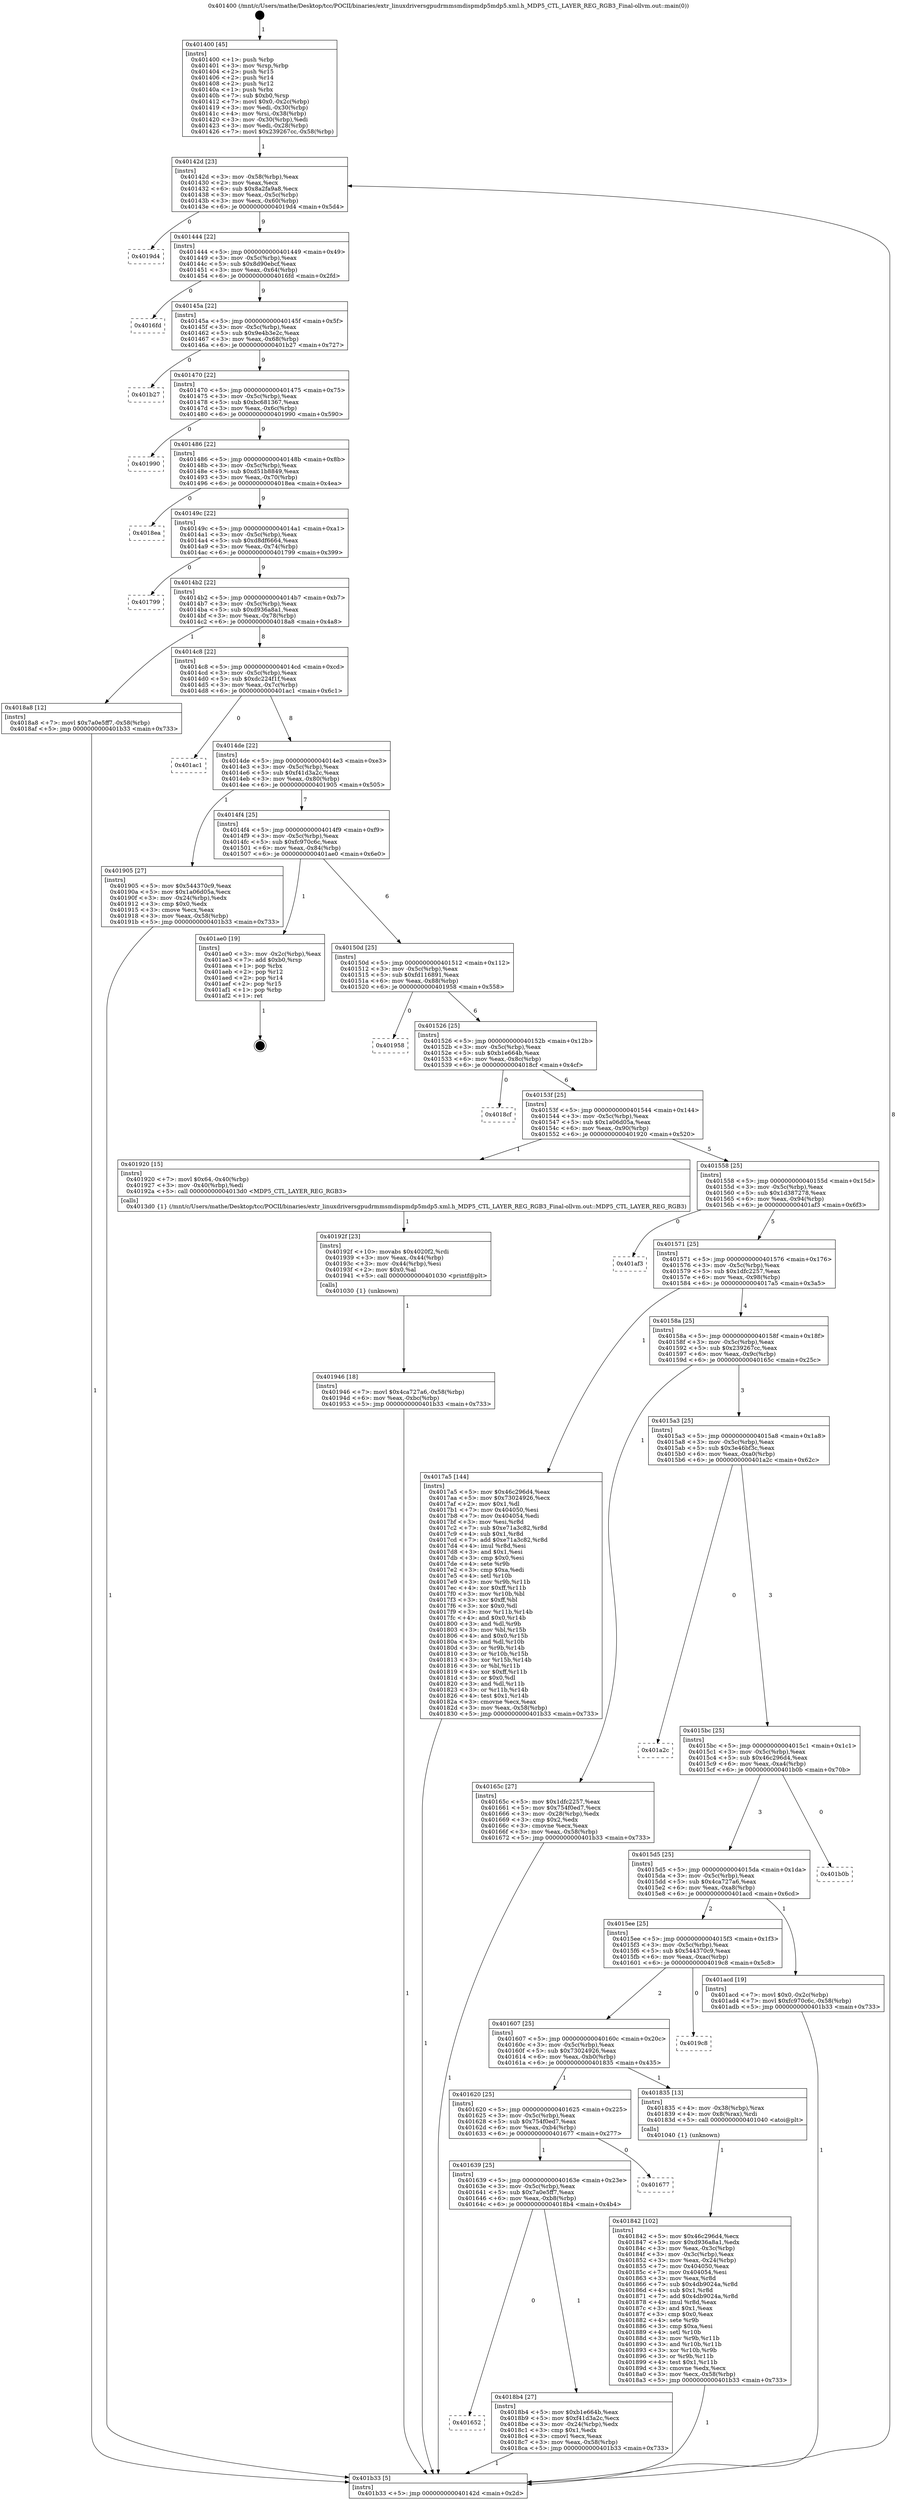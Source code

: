 digraph "0x401400" {
  label = "0x401400 (/mnt/c/Users/mathe/Desktop/tcc/POCII/binaries/extr_linuxdriversgpudrmmsmdispmdp5mdp5.xml.h_MDP5_CTL_LAYER_REG_RGB3_Final-ollvm.out::main(0))"
  labelloc = "t"
  node[shape=record]

  Entry [label="",width=0.3,height=0.3,shape=circle,fillcolor=black,style=filled]
  "0x40142d" [label="{
     0x40142d [23]\l
     | [instrs]\l
     &nbsp;&nbsp;0x40142d \<+3\>: mov -0x58(%rbp),%eax\l
     &nbsp;&nbsp;0x401430 \<+2\>: mov %eax,%ecx\l
     &nbsp;&nbsp;0x401432 \<+6\>: sub $0x8a2fa9a8,%ecx\l
     &nbsp;&nbsp;0x401438 \<+3\>: mov %eax,-0x5c(%rbp)\l
     &nbsp;&nbsp;0x40143b \<+3\>: mov %ecx,-0x60(%rbp)\l
     &nbsp;&nbsp;0x40143e \<+6\>: je 00000000004019d4 \<main+0x5d4\>\l
  }"]
  "0x4019d4" [label="{
     0x4019d4\l
  }", style=dashed]
  "0x401444" [label="{
     0x401444 [22]\l
     | [instrs]\l
     &nbsp;&nbsp;0x401444 \<+5\>: jmp 0000000000401449 \<main+0x49\>\l
     &nbsp;&nbsp;0x401449 \<+3\>: mov -0x5c(%rbp),%eax\l
     &nbsp;&nbsp;0x40144c \<+5\>: sub $0x8d90ebcf,%eax\l
     &nbsp;&nbsp;0x401451 \<+3\>: mov %eax,-0x64(%rbp)\l
     &nbsp;&nbsp;0x401454 \<+6\>: je 00000000004016fd \<main+0x2fd\>\l
  }"]
  Exit [label="",width=0.3,height=0.3,shape=circle,fillcolor=black,style=filled,peripheries=2]
  "0x4016fd" [label="{
     0x4016fd\l
  }", style=dashed]
  "0x40145a" [label="{
     0x40145a [22]\l
     | [instrs]\l
     &nbsp;&nbsp;0x40145a \<+5\>: jmp 000000000040145f \<main+0x5f\>\l
     &nbsp;&nbsp;0x40145f \<+3\>: mov -0x5c(%rbp),%eax\l
     &nbsp;&nbsp;0x401462 \<+5\>: sub $0x9e4b3e2c,%eax\l
     &nbsp;&nbsp;0x401467 \<+3\>: mov %eax,-0x68(%rbp)\l
     &nbsp;&nbsp;0x40146a \<+6\>: je 0000000000401b27 \<main+0x727\>\l
  }"]
  "0x401946" [label="{
     0x401946 [18]\l
     | [instrs]\l
     &nbsp;&nbsp;0x401946 \<+7\>: movl $0x4ca727a6,-0x58(%rbp)\l
     &nbsp;&nbsp;0x40194d \<+6\>: mov %eax,-0xbc(%rbp)\l
     &nbsp;&nbsp;0x401953 \<+5\>: jmp 0000000000401b33 \<main+0x733\>\l
  }"]
  "0x401b27" [label="{
     0x401b27\l
  }", style=dashed]
  "0x401470" [label="{
     0x401470 [22]\l
     | [instrs]\l
     &nbsp;&nbsp;0x401470 \<+5\>: jmp 0000000000401475 \<main+0x75\>\l
     &nbsp;&nbsp;0x401475 \<+3\>: mov -0x5c(%rbp),%eax\l
     &nbsp;&nbsp;0x401478 \<+5\>: sub $0xbc681367,%eax\l
     &nbsp;&nbsp;0x40147d \<+3\>: mov %eax,-0x6c(%rbp)\l
     &nbsp;&nbsp;0x401480 \<+6\>: je 0000000000401990 \<main+0x590\>\l
  }"]
  "0x40192f" [label="{
     0x40192f [23]\l
     | [instrs]\l
     &nbsp;&nbsp;0x40192f \<+10\>: movabs $0x4020f2,%rdi\l
     &nbsp;&nbsp;0x401939 \<+3\>: mov %eax,-0x44(%rbp)\l
     &nbsp;&nbsp;0x40193c \<+3\>: mov -0x44(%rbp),%esi\l
     &nbsp;&nbsp;0x40193f \<+2\>: mov $0x0,%al\l
     &nbsp;&nbsp;0x401941 \<+5\>: call 0000000000401030 \<printf@plt\>\l
     | [calls]\l
     &nbsp;&nbsp;0x401030 \{1\} (unknown)\l
  }"]
  "0x401990" [label="{
     0x401990\l
  }", style=dashed]
  "0x401486" [label="{
     0x401486 [22]\l
     | [instrs]\l
     &nbsp;&nbsp;0x401486 \<+5\>: jmp 000000000040148b \<main+0x8b\>\l
     &nbsp;&nbsp;0x40148b \<+3\>: mov -0x5c(%rbp),%eax\l
     &nbsp;&nbsp;0x40148e \<+5\>: sub $0xd51b8849,%eax\l
     &nbsp;&nbsp;0x401493 \<+3\>: mov %eax,-0x70(%rbp)\l
     &nbsp;&nbsp;0x401496 \<+6\>: je 00000000004018ea \<main+0x4ea\>\l
  }"]
  "0x401652" [label="{
     0x401652\l
  }", style=dashed]
  "0x4018ea" [label="{
     0x4018ea\l
  }", style=dashed]
  "0x40149c" [label="{
     0x40149c [22]\l
     | [instrs]\l
     &nbsp;&nbsp;0x40149c \<+5\>: jmp 00000000004014a1 \<main+0xa1\>\l
     &nbsp;&nbsp;0x4014a1 \<+3\>: mov -0x5c(%rbp),%eax\l
     &nbsp;&nbsp;0x4014a4 \<+5\>: sub $0xd8df6664,%eax\l
     &nbsp;&nbsp;0x4014a9 \<+3\>: mov %eax,-0x74(%rbp)\l
     &nbsp;&nbsp;0x4014ac \<+6\>: je 0000000000401799 \<main+0x399\>\l
  }"]
  "0x4018b4" [label="{
     0x4018b4 [27]\l
     | [instrs]\l
     &nbsp;&nbsp;0x4018b4 \<+5\>: mov $0xb1e664b,%eax\l
     &nbsp;&nbsp;0x4018b9 \<+5\>: mov $0xf41d3a2c,%ecx\l
     &nbsp;&nbsp;0x4018be \<+3\>: mov -0x24(%rbp),%edx\l
     &nbsp;&nbsp;0x4018c1 \<+3\>: cmp $0x1,%edx\l
     &nbsp;&nbsp;0x4018c4 \<+3\>: cmovl %ecx,%eax\l
     &nbsp;&nbsp;0x4018c7 \<+3\>: mov %eax,-0x58(%rbp)\l
     &nbsp;&nbsp;0x4018ca \<+5\>: jmp 0000000000401b33 \<main+0x733\>\l
  }"]
  "0x401799" [label="{
     0x401799\l
  }", style=dashed]
  "0x4014b2" [label="{
     0x4014b2 [22]\l
     | [instrs]\l
     &nbsp;&nbsp;0x4014b2 \<+5\>: jmp 00000000004014b7 \<main+0xb7\>\l
     &nbsp;&nbsp;0x4014b7 \<+3\>: mov -0x5c(%rbp),%eax\l
     &nbsp;&nbsp;0x4014ba \<+5\>: sub $0xd936a8a1,%eax\l
     &nbsp;&nbsp;0x4014bf \<+3\>: mov %eax,-0x78(%rbp)\l
     &nbsp;&nbsp;0x4014c2 \<+6\>: je 00000000004018a8 \<main+0x4a8\>\l
  }"]
  "0x401639" [label="{
     0x401639 [25]\l
     | [instrs]\l
     &nbsp;&nbsp;0x401639 \<+5\>: jmp 000000000040163e \<main+0x23e\>\l
     &nbsp;&nbsp;0x40163e \<+3\>: mov -0x5c(%rbp),%eax\l
     &nbsp;&nbsp;0x401641 \<+5\>: sub $0x7a0e5ff7,%eax\l
     &nbsp;&nbsp;0x401646 \<+6\>: mov %eax,-0xb8(%rbp)\l
     &nbsp;&nbsp;0x40164c \<+6\>: je 00000000004018b4 \<main+0x4b4\>\l
  }"]
  "0x4018a8" [label="{
     0x4018a8 [12]\l
     | [instrs]\l
     &nbsp;&nbsp;0x4018a8 \<+7\>: movl $0x7a0e5ff7,-0x58(%rbp)\l
     &nbsp;&nbsp;0x4018af \<+5\>: jmp 0000000000401b33 \<main+0x733\>\l
  }"]
  "0x4014c8" [label="{
     0x4014c8 [22]\l
     | [instrs]\l
     &nbsp;&nbsp;0x4014c8 \<+5\>: jmp 00000000004014cd \<main+0xcd\>\l
     &nbsp;&nbsp;0x4014cd \<+3\>: mov -0x5c(%rbp),%eax\l
     &nbsp;&nbsp;0x4014d0 \<+5\>: sub $0xdc224f1f,%eax\l
     &nbsp;&nbsp;0x4014d5 \<+3\>: mov %eax,-0x7c(%rbp)\l
     &nbsp;&nbsp;0x4014d8 \<+6\>: je 0000000000401ac1 \<main+0x6c1\>\l
  }"]
  "0x401677" [label="{
     0x401677\l
  }", style=dashed]
  "0x401ac1" [label="{
     0x401ac1\l
  }", style=dashed]
  "0x4014de" [label="{
     0x4014de [22]\l
     | [instrs]\l
     &nbsp;&nbsp;0x4014de \<+5\>: jmp 00000000004014e3 \<main+0xe3\>\l
     &nbsp;&nbsp;0x4014e3 \<+3\>: mov -0x5c(%rbp),%eax\l
     &nbsp;&nbsp;0x4014e6 \<+5\>: sub $0xf41d3a2c,%eax\l
     &nbsp;&nbsp;0x4014eb \<+3\>: mov %eax,-0x80(%rbp)\l
     &nbsp;&nbsp;0x4014ee \<+6\>: je 0000000000401905 \<main+0x505\>\l
  }"]
  "0x401842" [label="{
     0x401842 [102]\l
     | [instrs]\l
     &nbsp;&nbsp;0x401842 \<+5\>: mov $0x46c296d4,%ecx\l
     &nbsp;&nbsp;0x401847 \<+5\>: mov $0xd936a8a1,%edx\l
     &nbsp;&nbsp;0x40184c \<+3\>: mov %eax,-0x3c(%rbp)\l
     &nbsp;&nbsp;0x40184f \<+3\>: mov -0x3c(%rbp),%eax\l
     &nbsp;&nbsp;0x401852 \<+3\>: mov %eax,-0x24(%rbp)\l
     &nbsp;&nbsp;0x401855 \<+7\>: mov 0x404050,%eax\l
     &nbsp;&nbsp;0x40185c \<+7\>: mov 0x404054,%esi\l
     &nbsp;&nbsp;0x401863 \<+3\>: mov %eax,%r8d\l
     &nbsp;&nbsp;0x401866 \<+7\>: sub $0x4db9024a,%r8d\l
     &nbsp;&nbsp;0x40186d \<+4\>: sub $0x1,%r8d\l
     &nbsp;&nbsp;0x401871 \<+7\>: add $0x4db9024a,%r8d\l
     &nbsp;&nbsp;0x401878 \<+4\>: imul %r8d,%eax\l
     &nbsp;&nbsp;0x40187c \<+3\>: and $0x1,%eax\l
     &nbsp;&nbsp;0x40187f \<+3\>: cmp $0x0,%eax\l
     &nbsp;&nbsp;0x401882 \<+4\>: sete %r9b\l
     &nbsp;&nbsp;0x401886 \<+3\>: cmp $0xa,%esi\l
     &nbsp;&nbsp;0x401889 \<+4\>: setl %r10b\l
     &nbsp;&nbsp;0x40188d \<+3\>: mov %r9b,%r11b\l
     &nbsp;&nbsp;0x401890 \<+3\>: and %r10b,%r11b\l
     &nbsp;&nbsp;0x401893 \<+3\>: xor %r10b,%r9b\l
     &nbsp;&nbsp;0x401896 \<+3\>: or %r9b,%r11b\l
     &nbsp;&nbsp;0x401899 \<+4\>: test $0x1,%r11b\l
     &nbsp;&nbsp;0x40189d \<+3\>: cmovne %edx,%ecx\l
     &nbsp;&nbsp;0x4018a0 \<+3\>: mov %ecx,-0x58(%rbp)\l
     &nbsp;&nbsp;0x4018a3 \<+5\>: jmp 0000000000401b33 \<main+0x733\>\l
  }"]
  "0x401905" [label="{
     0x401905 [27]\l
     | [instrs]\l
     &nbsp;&nbsp;0x401905 \<+5\>: mov $0x544370c9,%eax\l
     &nbsp;&nbsp;0x40190a \<+5\>: mov $0x1a06d05a,%ecx\l
     &nbsp;&nbsp;0x40190f \<+3\>: mov -0x24(%rbp),%edx\l
     &nbsp;&nbsp;0x401912 \<+3\>: cmp $0x0,%edx\l
     &nbsp;&nbsp;0x401915 \<+3\>: cmove %ecx,%eax\l
     &nbsp;&nbsp;0x401918 \<+3\>: mov %eax,-0x58(%rbp)\l
     &nbsp;&nbsp;0x40191b \<+5\>: jmp 0000000000401b33 \<main+0x733\>\l
  }"]
  "0x4014f4" [label="{
     0x4014f4 [25]\l
     | [instrs]\l
     &nbsp;&nbsp;0x4014f4 \<+5\>: jmp 00000000004014f9 \<main+0xf9\>\l
     &nbsp;&nbsp;0x4014f9 \<+3\>: mov -0x5c(%rbp),%eax\l
     &nbsp;&nbsp;0x4014fc \<+5\>: sub $0xfc970c6c,%eax\l
     &nbsp;&nbsp;0x401501 \<+6\>: mov %eax,-0x84(%rbp)\l
     &nbsp;&nbsp;0x401507 \<+6\>: je 0000000000401ae0 \<main+0x6e0\>\l
  }"]
  "0x401620" [label="{
     0x401620 [25]\l
     | [instrs]\l
     &nbsp;&nbsp;0x401620 \<+5\>: jmp 0000000000401625 \<main+0x225\>\l
     &nbsp;&nbsp;0x401625 \<+3\>: mov -0x5c(%rbp),%eax\l
     &nbsp;&nbsp;0x401628 \<+5\>: sub $0x754f0ed7,%eax\l
     &nbsp;&nbsp;0x40162d \<+6\>: mov %eax,-0xb4(%rbp)\l
     &nbsp;&nbsp;0x401633 \<+6\>: je 0000000000401677 \<main+0x277\>\l
  }"]
  "0x401ae0" [label="{
     0x401ae0 [19]\l
     | [instrs]\l
     &nbsp;&nbsp;0x401ae0 \<+3\>: mov -0x2c(%rbp),%eax\l
     &nbsp;&nbsp;0x401ae3 \<+7\>: add $0xb0,%rsp\l
     &nbsp;&nbsp;0x401aea \<+1\>: pop %rbx\l
     &nbsp;&nbsp;0x401aeb \<+2\>: pop %r12\l
     &nbsp;&nbsp;0x401aed \<+2\>: pop %r14\l
     &nbsp;&nbsp;0x401aef \<+2\>: pop %r15\l
     &nbsp;&nbsp;0x401af1 \<+1\>: pop %rbp\l
     &nbsp;&nbsp;0x401af2 \<+1\>: ret\l
  }"]
  "0x40150d" [label="{
     0x40150d [25]\l
     | [instrs]\l
     &nbsp;&nbsp;0x40150d \<+5\>: jmp 0000000000401512 \<main+0x112\>\l
     &nbsp;&nbsp;0x401512 \<+3\>: mov -0x5c(%rbp),%eax\l
     &nbsp;&nbsp;0x401515 \<+5\>: sub $0xfd116891,%eax\l
     &nbsp;&nbsp;0x40151a \<+6\>: mov %eax,-0x88(%rbp)\l
     &nbsp;&nbsp;0x401520 \<+6\>: je 0000000000401958 \<main+0x558\>\l
  }"]
  "0x401835" [label="{
     0x401835 [13]\l
     | [instrs]\l
     &nbsp;&nbsp;0x401835 \<+4\>: mov -0x38(%rbp),%rax\l
     &nbsp;&nbsp;0x401839 \<+4\>: mov 0x8(%rax),%rdi\l
     &nbsp;&nbsp;0x40183d \<+5\>: call 0000000000401040 \<atoi@plt\>\l
     | [calls]\l
     &nbsp;&nbsp;0x401040 \{1\} (unknown)\l
  }"]
  "0x401958" [label="{
     0x401958\l
  }", style=dashed]
  "0x401526" [label="{
     0x401526 [25]\l
     | [instrs]\l
     &nbsp;&nbsp;0x401526 \<+5\>: jmp 000000000040152b \<main+0x12b\>\l
     &nbsp;&nbsp;0x40152b \<+3\>: mov -0x5c(%rbp),%eax\l
     &nbsp;&nbsp;0x40152e \<+5\>: sub $0xb1e664b,%eax\l
     &nbsp;&nbsp;0x401533 \<+6\>: mov %eax,-0x8c(%rbp)\l
     &nbsp;&nbsp;0x401539 \<+6\>: je 00000000004018cf \<main+0x4cf\>\l
  }"]
  "0x401607" [label="{
     0x401607 [25]\l
     | [instrs]\l
     &nbsp;&nbsp;0x401607 \<+5\>: jmp 000000000040160c \<main+0x20c\>\l
     &nbsp;&nbsp;0x40160c \<+3\>: mov -0x5c(%rbp),%eax\l
     &nbsp;&nbsp;0x40160f \<+5\>: sub $0x73024926,%eax\l
     &nbsp;&nbsp;0x401614 \<+6\>: mov %eax,-0xb0(%rbp)\l
     &nbsp;&nbsp;0x40161a \<+6\>: je 0000000000401835 \<main+0x435\>\l
  }"]
  "0x4018cf" [label="{
     0x4018cf\l
  }", style=dashed]
  "0x40153f" [label="{
     0x40153f [25]\l
     | [instrs]\l
     &nbsp;&nbsp;0x40153f \<+5\>: jmp 0000000000401544 \<main+0x144\>\l
     &nbsp;&nbsp;0x401544 \<+3\>: mov -0x5c(%rbp),%eax\l
     &nbsp;&nbsp;0x401547 \<+5\>: sub $0x1a06d05a,%eax\l
     &nbsp;&nbsp;0x40154c \<+6\>: mov %eax,-0x90(%rbp)\l
     &nbsp;&nbsp;0x401552 \<+6\>: je 0000000000401920 \<main+0x520\>\l
  }"]
  "0x4019c8" [label="{
     0x4019c8\l
  }", style=dashed]
  "0x401920" [label="{
     0x401920 [15]\l
     | [instrs]\l
     &nbsp;&nbsp;0x401920 \<+7\>: movl $0x64,-0x40(%rbp)\l
     &nbsp;&nbsp;0x401927 \<+3\>: mov -0x40(%rbp),%edi\l
     &nbsp;&nbsp;0x40192a \<+5\>: call 00000000004013d0 \<MDP5_CTL_LAYER_REG_RGB3\>\l
     | [calls]\l
     &nbsp;&nbsp;0x4013d0 \{1\} (/mnt/c/Users/mathe/Desktop/tcc/POCII/binaries/extr_linuxdriversgpudrmmsmdispmdp5mdp5.xml.h_MDP5_CTL_LAYER_REG_RGB3_Final-ollvm.out::MDP5_CTL_LAYER_REG_RGB3)\l
  }"]
  "0x401558" [label="{
     0x401558 [25]\l
     | [instrs]\l
     &nbsp;&nbsp;0x401558 \<+5\>: jmp 000000000040155d \<main+0x15d\>\l
     &nbsp;&nbsp;0x40155d \<+3\>: mov -0x5c(%rbp),%eax\l
     &nbsp;&nbsp;0x401560 \<+5\>: sub $0x1d387278,%eax\l
     &nbsp;&nbsp;0x401565 \<+6\>: mov %eax,-0x94(%rbp)\l
     &nbsp;&nbsp;0x40156b \<+6\>: je 0000000000401af3 \<main+0x6f3\>\l
  }"]
  "0x4015ee" [label="{
     0x4015ee [25]\l
     | [instrs]\l
     &nbsp;&nbsp;0x4015ee \<+5\>: jmp 00000000004015f3 \<main+0x1f3\>\l
     &nbsp;&nbsp;0x4015f3 \<+3\>: mov -0x5c(%rbp),%eax\l
     &nbsp;&nbsp;0x4015f6 \<+5\>: sub $0x544370c9,%eax\l
     &nbsp;&nbsp;0x4015fb \<+6\>: mov %eax,-0xac(%rbp)\l
     &nbsp;&nbsp;0x401601 \<+6\>: je 00000000004019c8 \<main+0x5c8\>\l
  }"]
  "0x401af3" [label="{
     0x401af3\l
  }", style=dashed]
  "0x401571" [label="{
     0x401571 [25]\l
     | [instrs]\l
     &nbsp;&nbsp;0x401571 \<+5\>: jmp 0000000000401576 \<main+0x176\>\l
     &nbsp;&nbsp;0x401576 \<+3\>: mov -0x5c(%rbp),%eax\l
     &nbsp;&nbsp;0x401579 \<+5\>: sub $0x1dfc2257,%eax\l
     &nbsp;&nbsp;0x40157e \<+6\>: mov %eax,-0x98(%rbp)\l
     &nbsp;&nbsp;0x401584 \<+6\>: je 00000000004017a5 \<main+0x3a5\>\l
  }"]
  "0x401acd" [label="{
     0x401acd [19]\l
     | [instrs]\l
     &nbsp;&nbsp;0x401acd \<+7\>: movl $0x0,-0x2c(%rbp)\l
     &nbsp;&nbsp;0x401ad4 \<+7\>: movl $0xfc970c6c,-0x58(%rbp)\l
     &nbsp;&nbsp;0x401adb \<+5\>: jmp 0000000000401b33 \<main+0x733\>\l
  }"]
  "0x4017a5" [label="{
     0x4017a5 [144]\l
     | [instrs]\l
     &nbsp;&nbsp;0x4017a5 \<+5\>: mov $0x46c296d4,%eax\l
     &nbsp;&nbsp;0x4017aa \<+5\>: mov $0x73024926,%ecx\l
     &nbsp;&nbsp;0x4017af \<+2\>: mov $0x1,%dl\l
     &nbsp;&nbsp;0x4017b1 \<+7\>: mov 0x404050,%esi\l
     &nbsp;&nbsp;0x4017b8 \<+7\>: mov 0x404054,%edi\l
     &nbsp;&nbsp;0x4017bf \<+3\>: mov %esi,%r8d\l
     &nbsp;&nbsp;0x4017c2 \<+7\>: sub $0xe71a3c82,%r8d\l
     &nbsp;&nbsp;0x4017c9 \<+4\>: sub $0x1,%r8d\l
     &nbsp;&nbsp;0x4017cd \<+7\>: add $0xe71a3c82,%r8d\l
     &nbsp;&nbsp;0x4017d4 \<+4\>: imul %r8d,%esi\l
     &nbsp;&nbsp;0x4017d8 \<+3\>: and $0x1,%esi\l
     &nbsp;&nbsp;0x4017db \<+3\>: cmp $0x0,%esi\l
     &nbsp;&nbsp;0x4017de \<+4\>: sete %r9b\l
     &nbsp;&nbsp;0x4017e2 \<+3\>: cmp $0xa,%edi\l
     &nbsp;&nbsp;0x4017e5 \<+4\>: setl %r10b\l
     &nbsp;&nbsp;0x4017e9 \<+3\>: mov %r9b,%r11b\l
     &nbsp;&nbsp;0x4017ec \<+4\>: xor $0xff,%r11b\l
     &nbsp;&nbsp;0x4017f0 \<+3\>: mov %r10b,%bl\l
     &nbsp;&nbsp;0x4017f3 \<+3\>: xor $0xff,%bl\l
     &nbsp;&nbsp;0x4017f6 \<+3\>: xor $0x0,%dl\l
     &nbsp;&nbsp;0x4017f9 \<+3\>: mov %r11b,%r14b\l
     &nbsp;&nbsp;0x4017fc \<+4\>: and $0x0,%r14b\l
     &nbsp;&nbsp;0x401800 \<+3\>: and %dl,%r9b\l
     &nbsp;&nbsp;0x401803 \<+3\>: mov %bl,%r15b\l
     &nbsp;&nbsp;0x401806 \<+4\>: and $0x0,%r15b\l
     &nbsp;&nbsp;0x40180a \<+3\>: and %dl,%r10b\l
     &nbsp;&nbsp;0x40180d \<+3\>: or %r9b,%r14b\l
     &nbsp;&nbsp;0x401810 \<+3\>: or %r10b,%r15b\l
     &nbsp;&nbsp;0x401813 \<+3\>: xor %r15b,%r14b\l
     &nbsp;&nbsp;0x401816 \<+3\>: or %bl,%r11b\l
     &nbsp;&nbsp;0x401819 \<+4\>: xor $0xff,%r11b\l
     &nbsp;&nbsp;0x40181d \<+3\>: or $0x0,%dl\l
     &nbsp;&nbsp;0x401820 \<+3\>: and %dl,%r11b\l
     &nbsp;&nbsp;0x401823 \<+3\>: or %r11b,%r14b\l
     &nbsp;&nbsp;0x401826 \<+4\>: test $0x1,%r14b\l
     &nbsp;&nbsp;0x40182a \<+3\>: cmovne %ecx,%eax\l
     &nbsp;&nbsp;0x40182d \<+3\>: mov %eax,-0x58(%rbp)\l
     &nbsp;&nbsp;0x401830 \<+5\>: jmp 0000000000401b33 \<main+0x733\>\l
  }"]
  "0x40158a" [label="{
     0x40158a [25]\l
     | [instrs]\l
     &nbsp;&nbsp;0x40158a \<+5\>: jmp 000000000040158f \<main+0x18f\>\l
     &nbsp;&nbsp;0x40158f \<+3\>: mov -0x5c(%rbp),%eax\l
     &nbsp;&nbsp;0x401592 \<+5\>: sub $0x239267cc,%eax\l
     &nbsp;&nbsp;0x401597 \<+6\>: mov %eax,-0x9c(%rbp)\l
     &nbsp;&nbsp;0x40159d \<+6\>: je 000000000040165c \<main+0x25c\>\l
  }"]
  "0x4015d5" [label="{
     0x4015d5 [25]\l
     | [instrs]\l
     &nbsp;&nbsp;0x4015d5 \<+5\>: jmp 00000000004015da \<main+0x1da\>\l
     &nbsp;&nbsp;0x4015da \<+3\>: mov -0x5c(%rbp),%eax\l
     &nbsp;&nbsp;0x4015dd \<+5\>: sub $0x4ca727a6,%eax\l
     &nbsp;&nbsp;0x4015e2 \<+6\>: mov %eax,-0xa8(%rbp)\l
     &nbsp;&nbsp;0x4015e8 \<+6\>: je 0000000000401acd \<main+0x6cd\>\l
  }"]
  "0x40165c" [label="{
     0x40165c [27]\l
     | [instrs]\l
     &nbsp;&nbsp;0x40165c \<+5\>: mov $0x1dfc2257,%eax\l
     &nbsp;&nbsp;0x401661 \<+5\>: mov $0x754f0ed7,%ecx\l
     &nbsp;&nbsp;0x401666 \<+3\>: mov -0x28(%rbp),%edx\l
     &nbsp;&nbsp;0x401669 \<+3\>: cmp $0x2,%edx\l
     &nbsp;&nbsp;0x40166c \<+3\>: cmovne %ecx,%eax\l
     &nbsp;&nbsp;0x40166f \<+3\>: mov %eax,-0x58(%rbp)\l
     &nbsp;&nbsp;0x401672 \<+5\>: jmp 0000000000401b33 \<main+0x733\>\l
  }"]
  "0x4015a3" [label="{
     0x4015a3 [25]\l
     | [instrs]\l
     &nbsp;&nbsp;0x4015a3 \<+5\>: jmp 00000000004015a8 \<main+0x1a8\>\l
     &nbsp;&nbsp;0x4015a8 \<+3\>: mov -0x5c(%rbp),%eax\l
     &nbsp;&nbsp;0x4015ab \<+5\>: sub $0x3e46bf3c,%eax\l
     &nbsp;&nbsp;0x4015b0 \<+6\>: mov %eax,-0xa0(%rbp)\l
     &nbsp;&nbsp;0x4015b6 \<+6\>: je 0000000000401a2c \<main+0x62c\>\l
  }"]
  "0x401b33" [label="{
     0x401b33 [5]\l
     | [instrs]\l
     &nbsp;&nbsp;0x401b33 \<+5\>: jmp 000000000040142d \<main+0x2d\>\l
  }"]
  "0x401400" [label="{
     0x401400 [45]\l
     | [instrs]\l
     &nbsp;&nbsp;0x401400 \<+1\>: push %rbp\l
     &nbsp;&nbsp;0x401401 \<+3\>: mov %rsp,%rbp\l
     &nbsp;&nbsp;0x401404 \<+2\>: push %r15\l
     &nbsp;&nbsp;0x401406 \<+2\>: push %r14\l
     &nbsp;&nbsp;0x401408 \<+2\>: push %r12\l
     &nbsp;&nbsp;0x40140a \<+1\>: push %rbx\l
     &nbsp;&nbsp;0x40140b \<+7\>: sub $0xb0,%rsp\l
     &nbsp;&nbsp;0x401412 \<+7\>: movl $0x0,-0x2c(%rbp)\l
     &nbsp;&nbsp;0x401419 \<+3\>: mov %edi,-0x30(%rbp)\l
     &nbsp;&nbsp;0x40141c \<+4\>: mov %rsi,-0x38(%rbp)\l
     &nbsp;&nbsp;0x401420 \<+3\>: mov -0x30(%rbp),%edi\l
     &nbsp;&nbsp;0x401423 \<+3\>: mov %edi,-0x28(%rbp)\l
     &nbsp;&nbsp;0x401426 \<+7\>: movl $0x239267cc,-0x58(%rbp)\l
  }"]
  "0x401b0b" [label="{
     0x401b0b\l
  }", style=dashed]
  "0x401a2c" [label="{
     0x401a2c\l
  }", style=dashed]
  "0x4015bc" [label="{
     0x4015bc [25]\l
     | [instrs]\l
     &nbsp;&nbsp;0x4015bc \<+5\>: jmp 00000000004015c1 \<main+0x1c1\>\l
     &nbsp;&nbsp;0x4015c1 \<+3\>: mov -0x5c(%rbp),%eax\l
     &nbsp;&nbsp;0x4015c4 \<+5\>: sub $0x46c296d4,%eax\l
     &nbsp;&nbsp;0x4015c9 \<+6\>: mov %eax,-0xa4(%rbp)\l
     &nbsp;&nbsp;0x4015cf \<+6\>: je 0000000000401b0b \<main+0x70b\>\l
  }"]
  Entry -> "0x401400" [label=" 1"]
  "0x40142d" -> "0x4019d4" [label=" 0"]
  "0x40142d" -> "0x401444" [label=" 9"]
  "0x401ae0" -> Exit [label=" 1"]
  "0x401444" -> "0x4016fd" [label=" 0"]
  "0x401444" -> "0x40145a" [label=" 9"]
  "0x401acd" -> "0x401b33" [label=" 1"]
  "0x40145a" -> "0x401b27" [label=" 0"]
  "0x40145a" -> "0x401470" [label=" 9"]
  "0x401946" -> "0x401b33" [label=" 1"]
  "0x401470" -> "0x401990" [label=" 0"]
  "0x401470" -> "0x401486" [label=" 9"]
  "0x40192f" -> "0x401946" [label=" 1"]
  "0x401486" -> "0x4018ea" [label=" 0"]
  "0x401486" -> "0x40149c" [label=" 9"]
  "0x401920" -> "0x40192f" [label=" 1"]
  "0x40149c" -> "0x401799" [label=" 0"]
  "0x40149c" -> "0x4014b2" [label=" 9"]
  "0x401905" -> "0x401b33" [label=" 1"]
  "0x4014b2" -> "0x4018a8" [label=" 1"]
  "0x4014b2" -> "0x4014c8" [label=" 8"]
  "0x401639" -> "0x401652" [label=" 0"]
  "0x4014c8" -> "0x401ac1" [label=" 0"]
  "0x4014c8" -> "0x4014de" [label=" 8"]
  "0x401639" -> "0x4018b4" [label=" 1"]
  "0x4014de" -> "0x401905" [label=" 1"]
  "0x4014de" -> "0x4014f4" [label=" 7"]
  "0x401620" -> "0x401639" [label=" 1"]
  "0x4014f4" -> "0x401ae0" [label=" 1"]
  "0x4014f4" -> "0x40150d" [label=" 6"]
  "0x401620" -> "0x401677" [label=" 0"]
  "0x40150d" -> "0x401958" [label=" 0"]
  "0x40150d" -> "0x401526" [label=" 6"]
  "0x4018b4" -> "0x401b33" [label=" 1"]
  "0x401526" -> "0x4018cf" [label=" 0"]
  "0x401526" -> "0x40153f" [label=" 6"]
  "0x401842" -> "0x401b33" [label=" 1"]
  "0x40153f" -> "0x401920" [label=" 1"]
  "0x40153f" -> "0x401558" [label=" 5"]
  "0x401835" -> "0x401842" [label=" 1"]
  "0x401558" -> "0x401af3" [label=" 0"]
  "0x401558" -> "0x401571" [label=" 5"]
  "0x401607" -> "0x401835" [label=" 1"]
  "0x401571" -> "0x4017a5" [label=" 1"]
  "0x401571" -> "0x40158a" [label=" 4"]
  "0x4018a8" -> "0x401b33" [label=" 1"]
  "0x40158a" -> "0x40165c" [label=" 1"]
  "0x40158a" -> "0x4015a3" [label=" 3"]
  "0x40165c" -> "0x401b33" [label=" 1"]
  "0x401400" -> "0x40142d" [label=" 1"]
  "0x401b33" -> "0x40142d" [label=" 8"]
  "0x4017a5" -> "0x401b33" [label=" 1"]
  "0x4015ee" -> "0x4019c8" [label=" 0"]
  "0x4015a3" -> "0x401a2c" [label=" 0"]
  "0x4015a3" -> "0x4015bc" [label=" 3"]
  "0x401607" -> "0x401620" [label=" 1"]
  "0x4015bc" -> "0x401b0b" [label=" 0"]
  "0x4015bc" -> "0x4015d5" [label=" 3"]
  "0x4015ee" -> "0x401607" [label=" 2"]
  "0x4015d5" -> "0x401acd" [label=" 1"]
  "0x4015d5" -> "0x4015ee" [label=" 2"]
}
